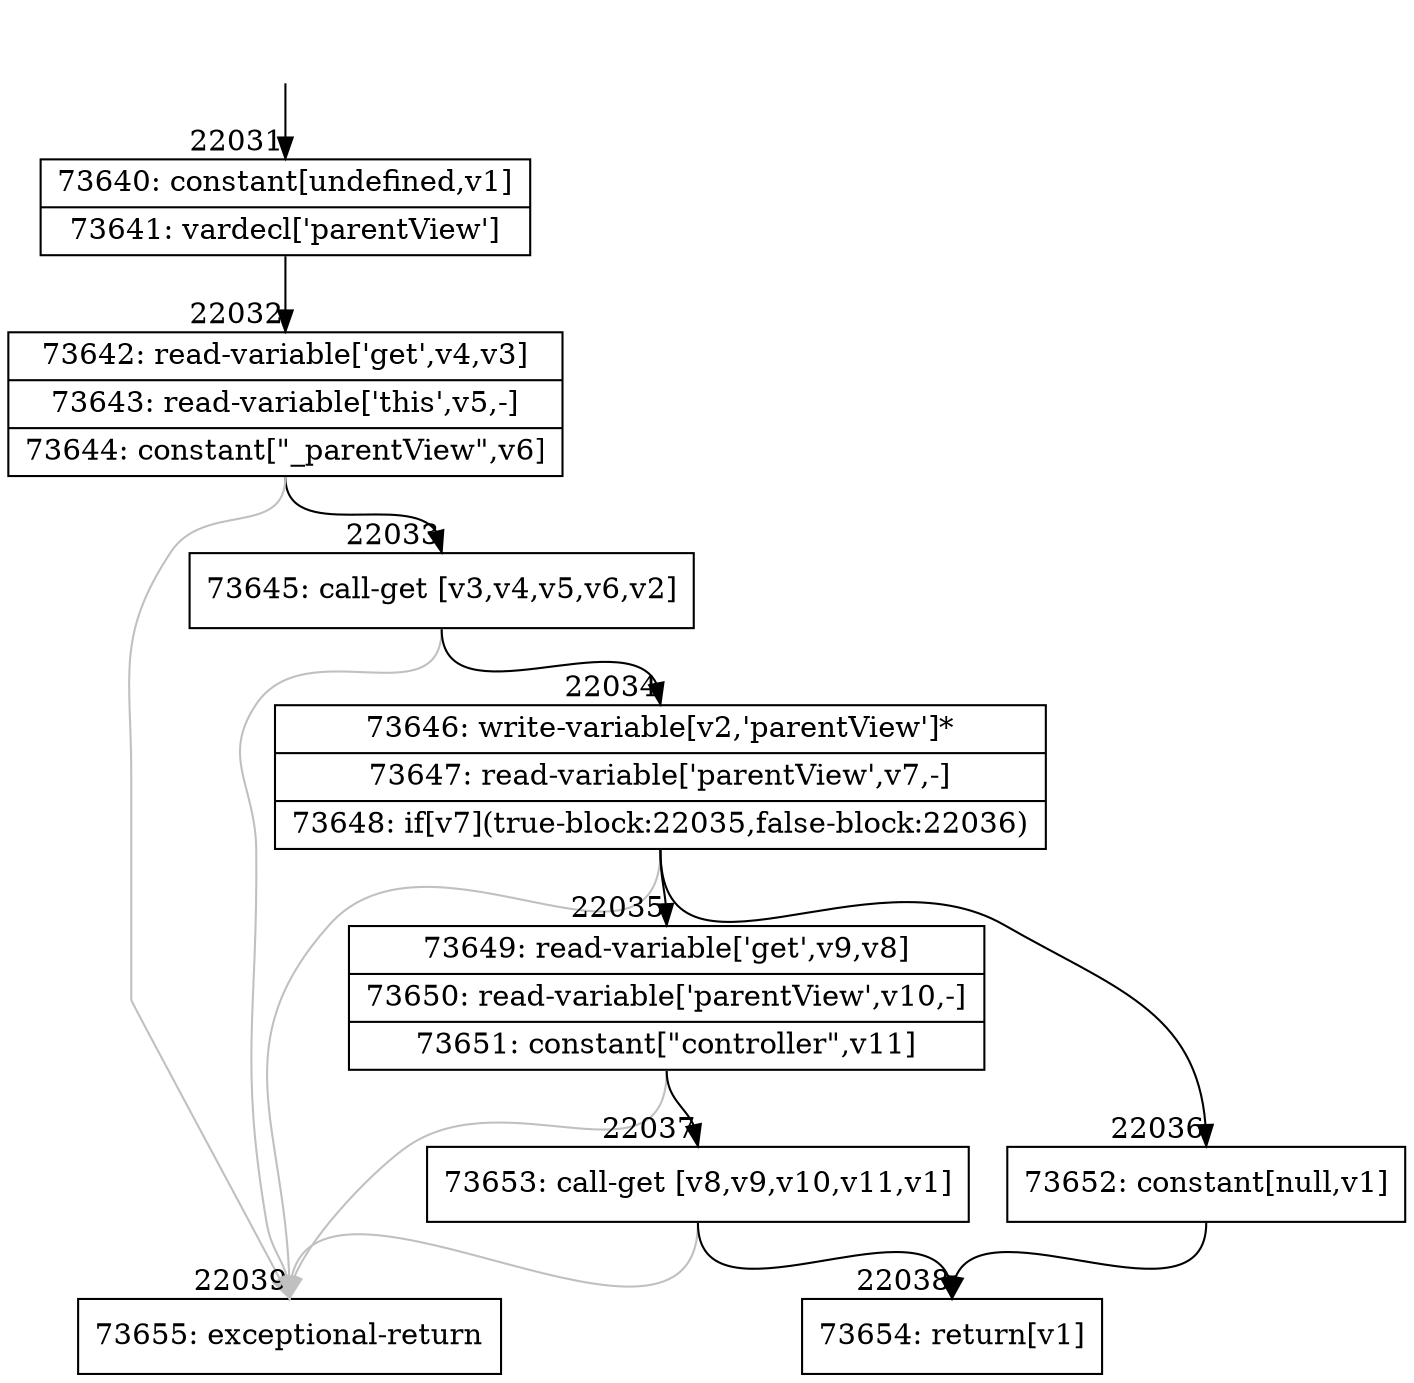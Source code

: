 digraph {
rankdir="TD"
BB_entry1924[shape=none,label=""];
BB_entry1924 -> BB22031 [tailport=s, headport=n, headlabel="    22031"]
BB22031 [shape=record label="{73640: constant[undefined,v1]|73641: vardecl['parentView']}" ] 
BB22031 -> BB22032 [tailport=s, headport=n, headlabel="      22032"]
BB22032 [shape=record label="{73642: read-variable['get',v4,v3]|73643: read-variable['this',v5,-]|73644: constant[\"_parentView\",v6]}" ] 
BB22032 -> BB22033 [tailport=s, headport=n, headlabel="      22033"]
BB22032 -> BB22039 [tailport=s, headport=n, color=gray, headlabel="      22039"]
BB22033 [shape=record label="{73645: call-get [v3,v4,v5,v6,v2]}" ] 
BB22033 -> BB22034 [tailport=s, headport=n, headlabel="      22034"]
BB22033 -> BB22039 [tailport=s, headport=n, color=gray]
BB22034 [shape=record label="{73646: write-variable[v2,'parentView']*|73647: read-variable['parentView',v7,-]|73648: if[v7](true-block:22035,false-block:22036)}" ] 
BB22034 -> BB22035 [tailport=s, headport=n, headlabel="      22035"]
BB22034 -> BB22036 [tailport=s, headport=n, headlabel="      22036"]
BB22034 -> BB22039 [tailport=s, headport=n, color=gray]
BB22035 [shape=record label="{73649: read-variable['get',v9,v8]|73650: read-variable['parentView',v10,-]|73651: constant[\"controller\",v11]}" ] 
BB22035 -> BB22037 [tailport=s, headport=n, headlabel="      22037"]
BB22035 -> BB22039 [tailport=s, headport=n, color=gray]
BB22036 [shape=record label="{73652: constant[null,v1]}" ] 
BB22036 -> BB22038 [tailport=s, headport=n, headlabel="      22038"]
BB22037 [shape=record label="{73653: call-get [v8,v9,v10,v11,v1]}" ] 
BB22037 -> BB22038 [tailport=s, headport=n]
BB22037 -> BB22039 [tailport=s, headport=n, color=gray]
BB22038 [shape=record label="{73654: return[v1]}" ] 
BB22039 [shape=record label="{73655: exceptional-return}" ] 
//#$~ 41482
}
